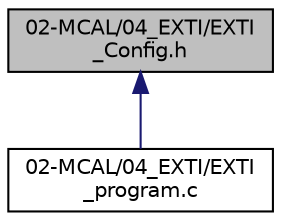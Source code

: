 digraph "02-MCAL/04_EXTI/EXTI_Config.h"
{
 // LATEX_PDF_SIZE
  edge [fontname="Helvetica",fontsize="10",labelfontname="Helvetica",labelfontsize="10"];
  node [fontname="Helvetica",fontsize="10",shape=record];
  Node1 [label="02-MCAL/04_EXTI/EXTI\l_Config.h",height=0.2,width=0.4,color="black", fillcolor="grey75", style="filled", fontcolor="black",tooltip="This file contains the Configuration for the EXTI Driver(User Should see and modify if needed)"];
  Node1 -> Node2 [dir="back",color="midnightblue",fontsize="10",style="solid",fontname="Helvetica"];
  Node2 [label="02-MCAL/04_EXTI/EXTI\l_program.c",height=0.2,width=0.4,color="black", fillcolor="white", style="filled",URL="$_e_x_t_i__program_8c.html",tooltip="This File contains the source code of the EXTI Driver Functions for Target stm32f10x."];
}

